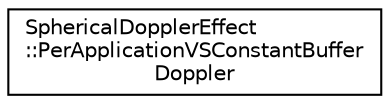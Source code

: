 digraph "Graphical Class Hierarchy"
{
 // LATEX_PDF_SIZE
  edge [fontname="Helvetica",fontsize="10",labelfontname="Helvetica",labelfontsize="10"];
  node [fontname="Helvetica",fontsize="10",shape=record];
  rankdir="LR";
  Node0 [label="SphericalDopplerEffect\l::PerApplicationVSConstantBuffer\lDoppler",height=0.2,width=0.4,color="black", fillcolor="white", style="filled",URL="$struct_spherical_doppler_effect_1_1_per_application_v_s_constant_buffer_doppler.html",tooltip=" "];
}
